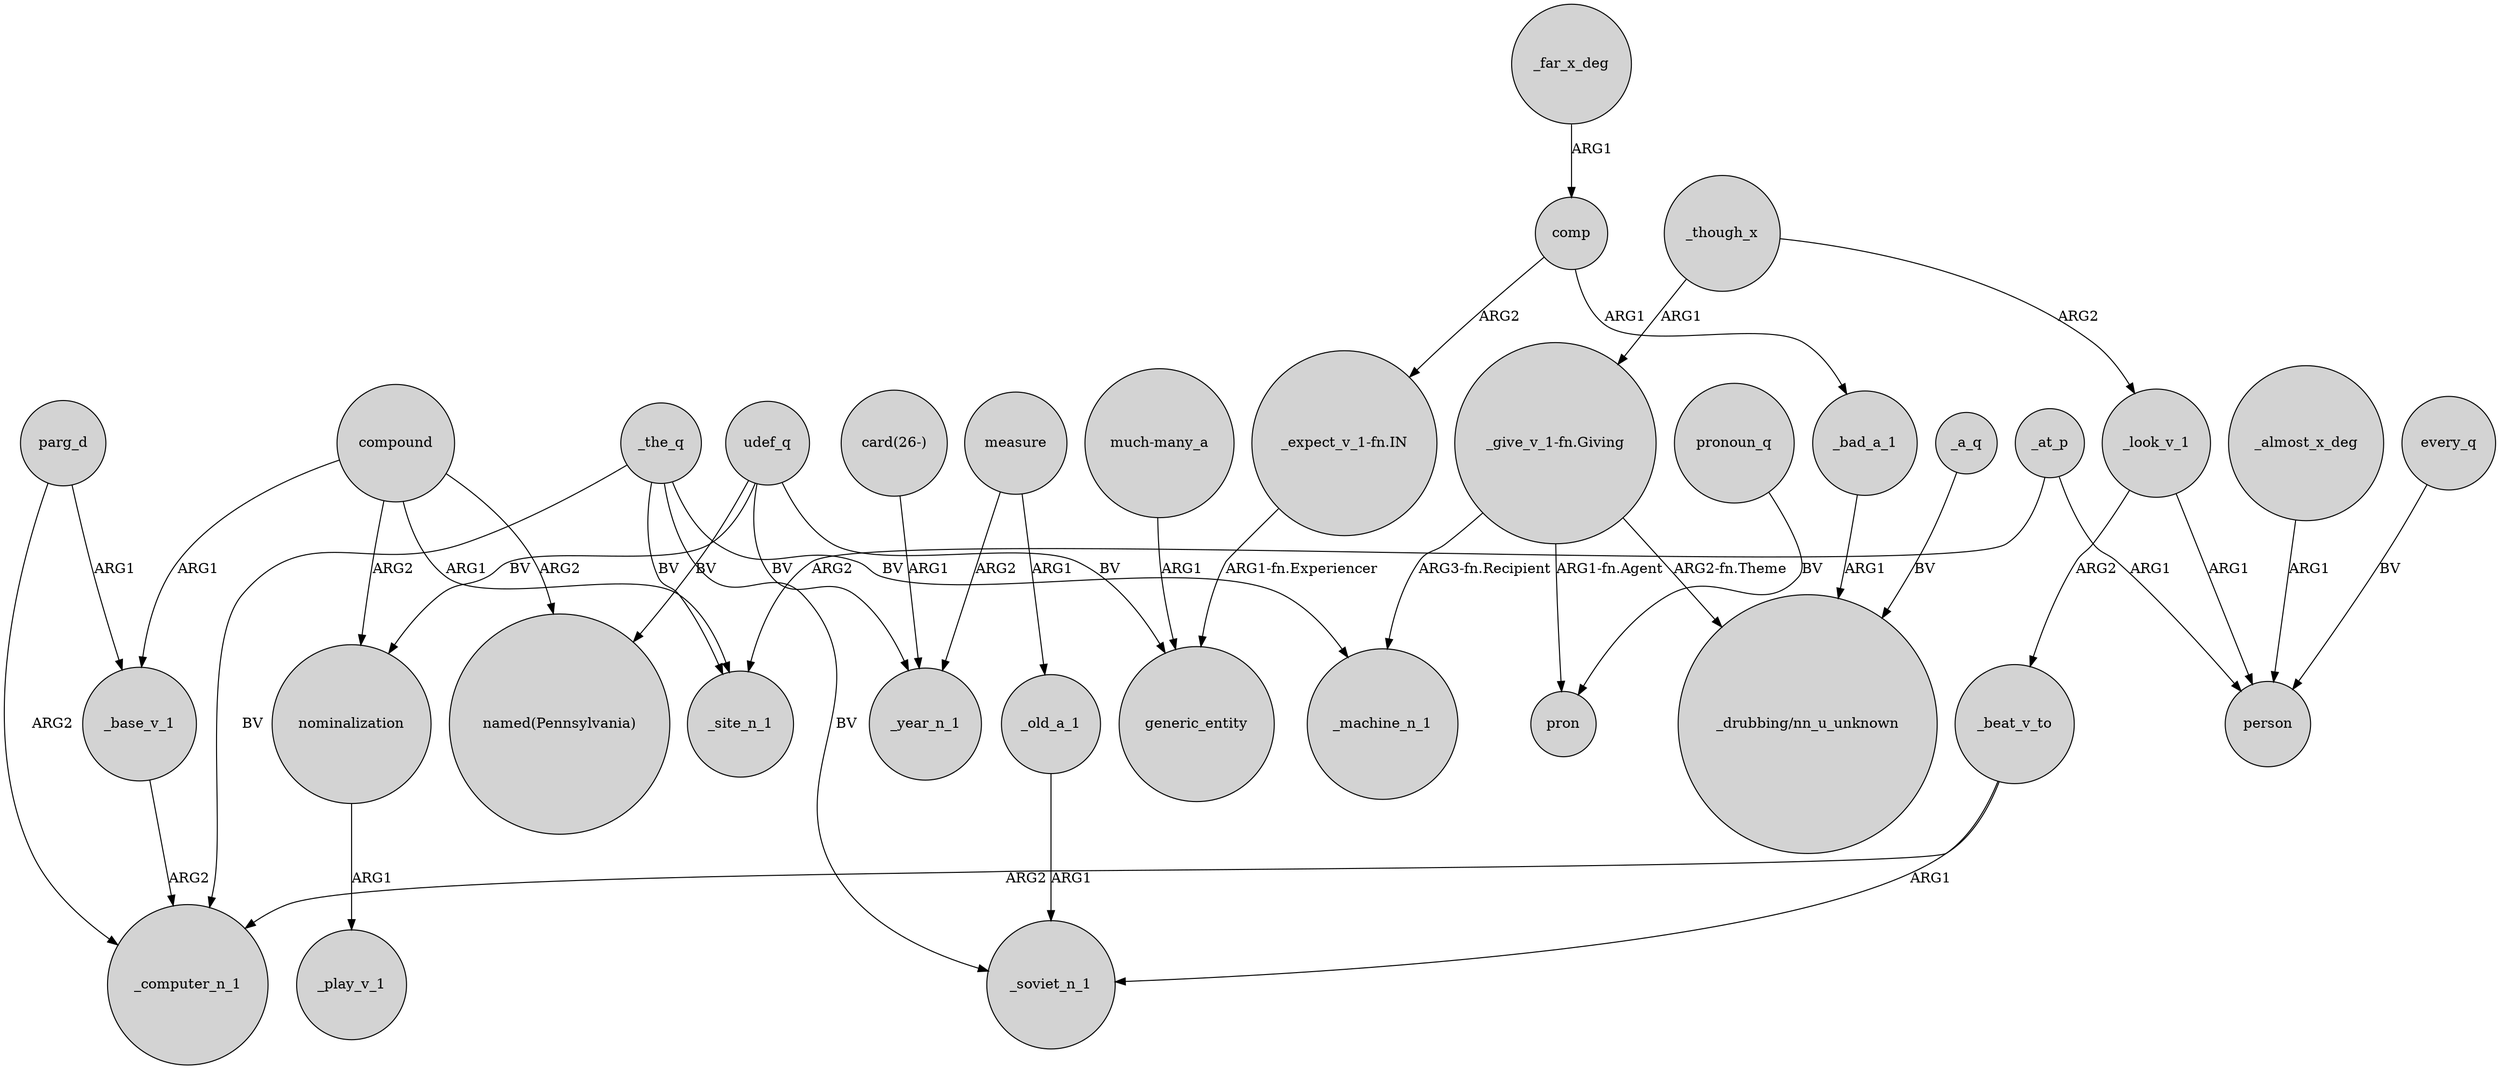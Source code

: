 digraph {
	node [shape=circle style=filled]
	_the_q -> _site_n_1 [label=BV]
	_though_x -> "_give_v_1-fn.Giving" [label=ARG1]
	udef_q -> generic_entity [label=BV]
	_almost_x_deg -> person [label=ARG1]
	comp -> "_expect_v_1-fn.IN" [label=ARG2]
	measure -> _year_n_1 [label=ARG2]
	"much-many_a" -> generic_entity [label=ARG1]
	every_q -> person [label=BV]
	_look_v_1 -> _beat_v_to [label=ARG2]
	"card(26-)" -> _year_n_1 [label=ARG1]
	_base_v_1 -> _computer_n_1 [label=ARG2]
	compound -> nominalization [label=ARG2]
	comp -> _bad_a_1 [label=ARG1]
	_at_p -> _site_n_1 [label=ARG2]
	nominalization -> _play_v_1 [label=ARG1]
	_the_q -> _soviet_n_1 [label=BV]
	_at_p -> person [label=ARG1]
	"_give_v_1-fn.Giving" -> pron [label="ARG1-fn.Agent"]
	measure -> _old_a_1 [label=ARG1]
	_beat_v_to -> _computer_n_1 [label=ARG2]
	"_give_v_1-fn.Giving" -> _machine_n_1 [label="ARG3-fn.Recipient"]
	pronoun_q -> pron [label=BV]
	_the_q -> _machine_n_1 [label=BV]
	compound -> _base_v_1 [label=ARG1]
	parg_d -> _computer_n_1 [label=ARG2]
	_a_q -> "_drubbing/nn_u_unknown" [label=BV]
	udef_q -> "named(Pennsylvania)" [label=BV]
	compound -> "named(Pennsylvania)" [label=ARG2]
	_look_v_1 -> person [label=ARG1]
	udef_q -> nominalization [label=BV]
	_far_x_deg -> comp [label=ARG1]
	_bad_a_1 -> "_drubbing/nn_u_unknown" [label=ARG1]
	udef_q -> _year_n_1 [label=BV]
	parg_d -> _base_v_1 [label=ARG1]
	_beat_v_to -> _soviet_n_1 [label=ARG1]
	"_expect_v_1-fn.IN" -> generic_entity [label="ARG1-fn.Experiencer"]
	_the_q -> _computer_n_1 [label=BV]
	compound -> _site_n_1 [label=ARG1]
	"_give_v_1-fn.Giving" -> "_drubbing/nn_u_unknown" [label="ARG2-fn.Theme"]
	_though_x -> _look_v_1 [label=ARG2]
	_old_a_1 -> _soviet_n_1 [label=ARG1]
}
